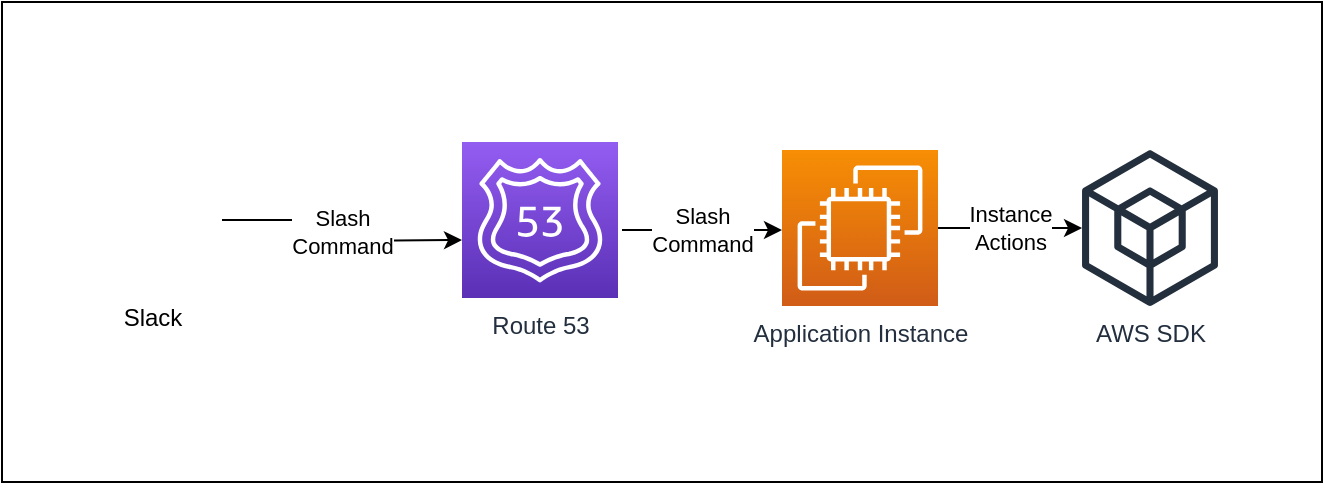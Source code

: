 <mxfile version="20.1.3" type="github">
  <diagram id="mqZYfI5A7cpsx_hj7aoj" name="Page-1">
    <mxGraphModel dx="1186" dy="800" grid="1" gridSize="10" guides="1" tooltips="1" connect="1" arrows="1" fold="1" page="1" pageScale="1" pageWidth="850" pageHeight="1100" math="0" shadow="0">
      <root>
        <mxCell id="0" />
        <mxCell id="1" parent="0" />
        <mxCell id="rNNLTOzkvaIIMH2zCXVB-3" value="" style="rounded=0;whiteSpace=wrap;html=1;fillOpacity=100;" parent="1" vertex="1">
          <mxGeometry x="20" y="10" width="660" height="240" as="geometry" />
        </mxCell>
        <mxCell id="rNNLTOzkvaIIMH2zCXVB-11" value="Slash &lt;br&gt;Command" style="edgeStyle=orthogonalEdgeStyle;rounded=0;orthogonalLoop=1;jettySize=auto;html=1;exitX=1;exitY=0.5;exitDx=0;exitDy=0;" parent="1" source="rNNLTOzkvaIIMH2zCXVB-1" edge="1">
          <mxGeometry relative="1" as="geometry">
            <mxPoint x="250" y="129" as="targetPoint" />
          </mxGeometry>
        </mxCell>
        <mxCell id="rNNLTOzkvaIIMH2zCXVB-1" value="Slack" style="shape=image;html=1;verticalAlign=top;verticalLabelPosition=bottom;labelBackgroundColor=#ffffff;imageAspect=0;aspect=fixed;image=https://cdn2.iconfinder.com/data/icons/social-media-2285/512/1_Slack_colored_svg-128.png;imageBackground=default;" parent="1" vertex="1">
          <mxGeometry x="60" y="84" width="70" height="70" as="geometry" />
        </mxCell>
        <mxCell id="rNNLTOzkvaIIMH2zCXVB-13" style="edgeStyle=orthogonalEdgeStyle;rounded=0;orthogonalLoop=1;jettySize=auto;html=1;exitX=0.5;exitY=1;exitDx=0;exitDy=0;" parent="1" source="rNNLTOzkvaIIMH2zCXVB-3" target="rNNLTOzkvaIIMH2zCXVB-3" edge="1">
          <mxGeometry relative="1" as="geometry" />
        </mxCell>
        <mxCell id="6AsbL1gKHUAj45fKUSoM-2" value="Slash&lt;br&gt;Command" style="edgeStyle=orthogonalEdgeStyle;rounded=0;orthogonalLoop=1;jettySize=auto;html=1;" edge="1" parent="1">
          <mxGeometry relative="1" as="geometry">
            <mxPoint x="330" y="124" as="sourcePoint" />
            <mxPoint x="410" y="124" as="targetPoint" />
          </mxGeometry>
        </mxCell>
        <mxCell id="6AsbL1gKHUAj45fKUSoM-3" value="Route 53" style="sketch=0;points=[[0,0,0],[0.25,0,0],[0.5,0,0],[0.75,0,0],[1,0,0],[0,1,0],[0.25,1,0],[0.5,1,0],[0.75,1,0],[1,1,0],[0,0.25,0],[0,0.5,0],[0,0.75,0],[1,0.25,0],[1,0.5,0],[1,0.75,0]];outlineConnect=0;fontColor=#232F3E;gradientColor=#945DF2;gradientDirection=north;fillColor=#5A30B5;strokeColor=#ffffff;dashed=0;verticalLabelPosition=bottom;verticalAlign=top;align=center;html=1;fontSize=12;fontStyle=0;aspect=fixed;shape=mxgraph.aws4.resourceIcon;resIcon=mxgraph.aws4.route_53;" vertex="1" parent="1">
          <mxGeometry x="250" y="80" width="78" height="78" as="geometry" />
        </mxCell>
        <mxCell id="6AsbL1gKHUAj45fKUSoM-6" value="Instance&lt;br&gt;Actions" style="edgeStyle=orthogonalEdgeStyle;rounded=0;orthogonalLoop=1;jettySize=auto;html=1;exitX=1;exitY=0.5;exitDx=0;exitDy=0;exitPerimeter=0;" edge="1" parent="1" source="6AsbL1gKHUAj45fKUSoM-4" target="6AsbL1gKHUAj45fKUSoM-5">
          <mxGeometry relative="1" as="geometry" />
        </mxCell>
        <mxCell id="6AsbL1gKHUAj45fKUSoM-4" value="Application Instance" style="sketch=0;points=[[0,0,0],[0.25,0,0],[0.5,0,0],[0.75,0,0],[1,0,0],[0,1,0],[0.25,1,0],[0.5,1,0],[0.75,1,0],[1,1,0],[0,0.25,0],[0,0.5,0],[0,0.75,0],[1,0.25,0],[1,0.5,0],[1,0.75,0]];outlineConnect=0;fontColor=#232F3E;gradientColor=#F78E04;gradientDirection=north;fillColor=#D05C17;strokeColor=#ffffff;dashed=0;verticalLabelPosition=bottom;verticalAlign=top;align=center;html=1;fontSize=12;fontStyle=0;aspect=fixed;shape=mxgraph.aws4.resourceIcon;resIcon=mxgraph.aws4.ec2;" vertex="1" parent="1">
          <mxGeometry x="410" y="84" width="78" height="78" as="geometry" />
        </mxCell>
        <mxCell id="6AsbL1gKHUAj45fKUSoM-5" value="AWS SDK" style="sketch=0;outlineConnect=0;fontColor=#232F3E;gradientColor=none;fillColor=#232F3D;strokeColor=none;dashed=0;verticalLabelPosition=bottom;verticalAlign=top;align=center;html=1;fontSize=12;fontStyle=0;aspect=fixed;pointerEvents=1;shape=mxgraph.aws4.external_sdk;" vertex="1" parent="1">
          <mxGeometry x="560" y="84" width="68" height="78" as="geometry" />
        </mxCell>
      </root>
    </mxGraphModel>
  </diagram>
</mxfile>

